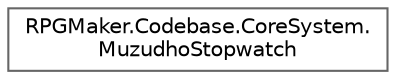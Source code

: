 digraph "クラス階層図"
{
 // LATEX_PDF_SIZE
  bgcolor="transparent";
  edge [fontname=Helvetica,fontsize=10,labelfontname=Helvetica,labelfontsize=10];
  node [fontname=Helvetica,fontsize=10,shape=box,height=0.2,width=0.4];
  rankdir="LR";
  Node0 [id="Node000000",label="RPGMaker.Codebase.CoreSystem.\lMuzudhoStopwatch",height=0.2,width=0.4,color="grey40", fillcolor="white", style="filled",URL="$d1/d1c/class_r_p_g_maker_1_1_codebase_1_1_core_system_1_1_muzudho_stopwatch.html",tooltip=" "];
}
